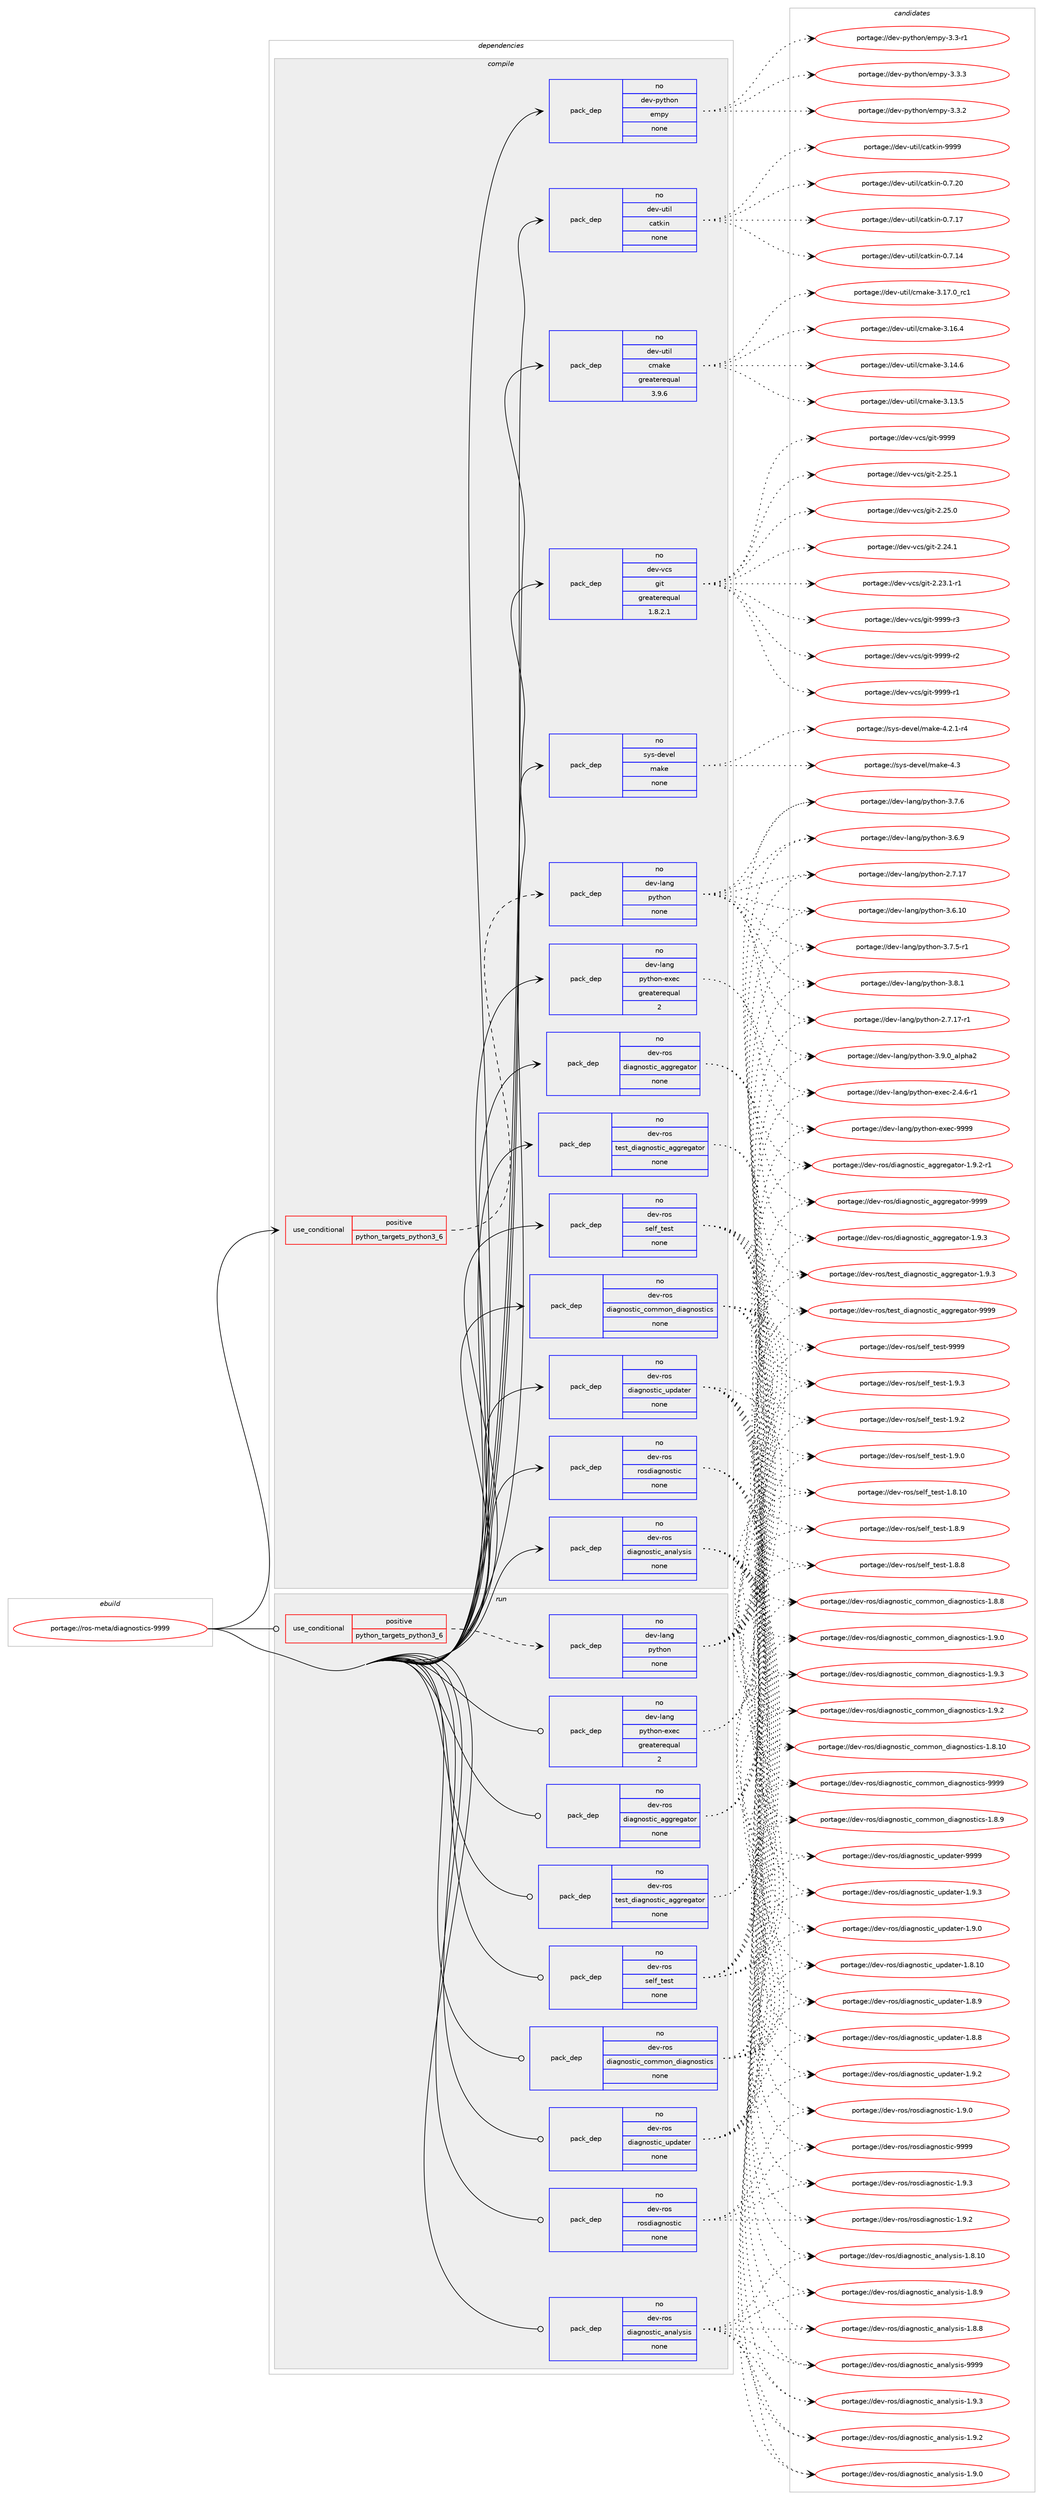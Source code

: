 digraph prolog {

# *************
# Graph options
# *************

newrank=true;
concentrate=true;
compound=true;
graph [rankdir=LR,fontname=Helvetica,fontsize=10,ranksep=1.5];#, ranksep=2.5, nodesep=0.2];
edge  [arrowhead=vee];
node  [fontname=Helvetica,fontsize=10];

# **********
# The ebuild
# **********

subgraph cluster_leftcol {
color=gray;
rank=same;
label=<<i>ebuild</i>>;
id [label="portage://ros-meta/diagnostics-9999", color=red, width=4, href="../ros-meta/diagnostics-9999.svg"];
}

# ****************
# The dependencies
# ****************

subgraph cluster_midcol {
color=gray;
label=<<i>dependencies</i>>;
subgraph cluster_compile {
fillcolor="#eeeeee";
style=filled;
label=<<i>compile</i>>;
subgraph cond21062 {
dependency106836 [label=<<TABLE BORDER="0" CELLBORDER="1" CELLSPACING="0" CELLPADDING="4"><TR><TD ROWSPAN="3" CELLPADDING="10">use_conditional</TD></TR><TR><TD>positive</TD></TR><TR><TD>python_targets_python3_6</TD></TR></TABLE>>, shape=none, color=red];
subgraph pack83988 {
dependency106837 [label=<<TABLE BORDER="0" CELLBORDER="1" CELLSPACING="0" CELLPADDING="4" WIDTH="220"><TR><TD ROWSPAN="6" CELLPADDING="30">pack_dep</TD></TR><TR><TD WIDTH="110">no</TD></TR><TR><TD>dev-lang</TD></TR><TR><TD>python</TD></TR><TR><TD>none</TD></TR><TR><TD></TD></TR></TABLE>>, shape=none, color=blue];
}
dependency106836:e -> dependency106837:w [weight=20,style="dashed",arrowhead="vee"];
}
id:e -> dependency106836:w [weight=20,style="solid",arrowhead="vee"];
subgraph pack83989 {
dependency106838 [label=<<TABLE BORDER="0" CELLBORDER="1" CELLSPACING="0" CELLPADDING="4" WIDTH="220"><TR><TD ROWSPAN="6" CELLPADDING="30">pack_dep</TD></TR><TR><TD WIDTH="110">no</TD></TR><TR><TD>dev-lang</TD></TR><TR><TD>python-exec</TD></TR><TR><TD>greaterequal</TD></TR><TR><TD>2</TD></TR></TABLE>>, shape=none, color=blue];
}
id:e -> dependency106838:w [weight=20,style="solid",arrowhead="vee"];
subgraph pack83990 {
dependency106839 [label=<<TABLE BORDER="0" CELLBORDER="1" CELLSPACING="0" CELLPADDING="4" WIDTH="220"><TR><TD ROWSPAN="6" CELLPADDING="30">pack_dep</TD></TR><TR><TD WIDTH="110">no</TD></TR><TR><TD>dev-python</TD></TR><TR><TD>empy</TD></TR><TR><TD>none</TD></TR><TR><TD></TD></TR></TABLE>>, shape=none, color=blue];
}
id:e -> dependency106839:w [weight=20,style="solid",arrowhead="vee"];
subgraph pack83991 {
dependency106840 [label=<<TABLE BORDER="0" CELLBORDER="1" CELLSPACING="0" CELLPADDING="4" WIDTH="220"><TR><TD ROWSPAN="6" CELLPADDING="30">pack_dep</TD></TR><TR><TD WIDTH="110">no</TD></TR><TR><TD>dev-ros</TD></TR><TR><TD>diagnostic_aggregator</TD></TR><TR><TD>none</TD></TR><TR><TD></TD></TR></TABLE>>, shape=none, color=blue];
}
id:e -> dependency106840:w [weight=20,style="solid",arrowhead="vee"];
subgraph pack83992 {
dependency106841 [label=<<TABLE BORDER="0" CELLBORDER="1" CELLSPACING="0" CELLPADDING="4" WIDTH="220"><TR><TD ROWSPAN="6" CELLPADDING="30">pack_dep</TD></TR><TR><TD WIDTH="110">no</TD></TR><TR><TD>dev-ros</TD></TR><TR><TD>diagnostic_analysis</TD></TR><TR><TD>none</TD></TR><TR><TD></TD></TR></TABLE>>, shape=none, color=blue];
}
id:e -> dependency106841:w [weight=20,style="solid",arrowhead="vee"];
subgraph pack83993 {
dependency106842 [label=<<TABLE BORDER="0" CELLBORDER="1" CELLSPACING="0" CELLPADDING="4" WIDTH="220"><TR><TD ROWSPAN="6" CELLPADDING="30">pack_dep</TD></TR><TR><TD WIDTH="110">no</TD></TR><TR><TD>dev-ros</TD></TR><TR><TD>diagnostic_common_diagnostics</TD></TR><TR><TD>none</TD></TR><TR><TD></TD></TR></TABLE>>, shape=none, color=blue];
}
id:e -> dependency106842:w [weight=20,style="solid",arrowhead="vee"];
subgraph pack83994 {
dependency106843 [label=<<TABLE BORDER="0" CELLBORDER="1" CELLSPACING="0" CELLPADDING="4" WIDTH="220"><TR><TD ROWSPAN="6" CELLPADDING="30">pack_dep</TD></TR><TR><TD WIDTH="110">no</TD></TR><TR><TD>dev-ros</TD></TR><TR><TD>diagnostic_updater</TD></TR><TR><TD>none</TD></TR><TR><TD></TD></TR></TABLE>>, shape=none, color=blue];
}
id:e -> dependency106843:w [weight=20,style="solid",arrowhead="vee"];
subgraph pack83995 {
dependency106844 [label=<<TABLE BORDER="0" CELLBORDER="1" CELLSPACING="0" CELLPADDING="4" WIDTH="220"><TR><TD ROWSPAN="6" CELLPADDING="30">pack_dep</TD></TR><TR><TD WIDTH="110">no</TD></TR><TR><TD>dev-ros</TD></TR><TR><TD>rosdiagnostic</TD></TR><TR><TD>none</TD></TR><TR><TD></TD></TR></TABLE>>, shape=none, color=blue];
}
id:e -> dependency106844:w [weight=20,style="solid",arrowhead="vee"];
subgraph pack83996 {
dependency106845 [label=<<TABLE BORDER="0" CELLBORDER="1" CELLSPACING="0" CELLPADDING="4" WIDTH="220"><TR><TD ROWSPAN="6" CELLPADDING="30">pack_dep</TD></TR><TR><TD WIDTH="110">no</TD></TR><TR><TD>dev-ros</TD></TR><TR><TD>self_test</TD></TR><TR><TD>none</TD></TR><TR><TD></TD></TR></TABLE>>, shape=none, color=blue];
}
id:e -> dependency106845:w [weight=20,style="solid",arrowhead="vee"];
subgraph pack83997 {
dependency106846 [label=<<TABLE BORDER="0" CELLBORDER="1" CELLSPACING="0" CELLPADDING="4" WIDTH="220"><TR><TD ROWSPAN="6" CELLPADDING="30">pack_dep</TD></TR><TR><TD WIDTH="110">no</TD></TR><TR><TD>dev-ros</TD></TR><TR><TD>test_diagnostic_aggregator</TD></TR><TR><TD>none</TD></TR><TR><TD></TD></TR></TABLE>>, shape=none, color=blue];
}
id:e -> dependency106846:w [weight=20,style="solid",arrowhead="vee"];
subgraph pack83998 {
dependency106847 [label=<<TABLE BORDER="0" CELLBORDER="1" CELLSPACING="0" CELLPADDING="4" WIDTH="220"><TR><TD ROWSPAN="6" CELLPADDING="30">pack_dep</TD></TR><TR><TD WIDTH="110">no</TD></TR><TR><TD>dev-util</TD></TR><TR><TD>catkin</TD></TR><TR><TD>none</TD></TR><TR><TD></TD></TR></TABLE>>, shape=none, color=blue];
}
id:e -> dependency106847:w [weight=20,style="solid",arrowhead="vee"];
subgraph pack83999 {
dependency106848 [label=<<TABLE BORDER="0" CELLBORDER="1" CELLSPACING="0" CELLPADDING="4" WIDTH="220"><TR><TD ROWSPAN="6" CELLPADDING="30">pack_dep</TD></TR><TR><TD WIDTH="110">no</TD></TR><TR><TD>dev-util</TD></TR><TR><TD>cmake</TD></TR><TR><TD>greaterequal</TD></TR><TR><TD>3.9.6</TD></TR></TABLE>>, shape=none, color=blue];
}
id:e -> dependency106848:w [weight=20,style="solid",arrowhead="vee"];
subgraph pack84000 {
dependency106849 [label=<<TABLE BORDER="0" CELLBORDER="1" CELLSPACING="0" CELLPADDING="4" WIDTH="220"><TR><TD ROWSPAN="6" CELLPADDING="30">pack_dep</TD></TR><TR><TD WIDTH="110">no</TD></TR><TR><TD>dev-vcs</TD></TR><TR><TD>git</TD></TR><TR><TD>greaterequal</TD></TR><TR><TD>1.8.2.1</TD></TR></TABLE>>, shape=none, color=blue];
}
id:e -> dependency106849:w [weight=20,style="solid",arrowhead="vee"];
subgraph pack84001 {
dependency106850 [label=<<TABLE BORDER="0" CELLBORDER="1" CELLSPACING="0" CELLPADDING="4" WIDTH="220"><TR><TD ROWSPAN="6" CELLPADDING="30">pack_dep</TD></TR><TR><TD WIDTH="110">no</TD></TR><TR><TD>sys-devel</TD></TR><TR><TD>make</TD></TR><TR><TD>none</TD></TR><TR><TD></TD></TR></TABLE>>, shape=none, color=blue];
}
id:e -> dependency106850:w [weight=20,style="solid",arrowhead="vee"];
}
subgraph cluster_compileandrun {
fillcolor="#eeeeee";
style=filled;
label=<<i>compile and run</i>>;
}
subgraph cluster_run {
fillcolor="#eeeeee";
style=filled;
label=<<i>run</i>>;
subgraph cond21063 {
dependency106851 [label=<<TABLE BORDER="0" CELLBORDER="1" CELLSPACING="0" CELLPADDING="4"><TR><TD ROWSPAN="3" CELLPADDING="10">use_conditional</TD></TR><TR><TD>positive</TD></TR><TR><TD>python_targets_python3_6</TD></TR></TABLE>>, shape=none, color=red];
subgraph pack84002 {
dependency106852 [label=<<TABLE BORDER="0" CELLBORDER="1" CELLSPACING="0" CELLPADDING="4" WIDTH="220"><TR><TD ROWSPAN="6" CELLPADDING="30">pack_dep</TD></TR><TR><TD WIDTH="110">no</TD></TR><TR><TD>dev-lang</TD></TR><TR><TD>python</TD></TR><TR><TD>none</TD></TR><TR><TD></TD></TR></TABLE>>, shape=none, color=blue];
}
dependency106851:e -> dependency106852:w [weight=20,style="dashed",arrowhead="vee"];
}
id:e -> dependency106851:w [weight=20,style="solid",arrowhead="odot"];
subgraph pack84003 {
dependency106853 [label=<<TABLE BORDER="0" CELLBORDER="1" CELLSPACING="0" CELLPADDING="4" WIDTH="220"><TR><TD ROWSPAN="6" CELLPADDING="30">pack_dep</TD></TR><TR><TD WIDTH="110">no</TD></TR><TR><TD>dev-lang</TD></TR><TR><TD>python-exec</TD></TR><TR><TD>greaterequal</TD></TR><TR><TD>2</TD></TR></TABLE>>, shape=none, color=blue];
}
id:e -> dependency106853:w [weight=20,style="solid",arrowhead="odot"];
subgraph pack84004 {
dependency106854 [label=<<TABLE BORDER="0" CELLBORDER="1" CELLSPACING="0" CELLPADDING="4" WIDTH="220"><TR><TD ROWSPAN="6" CELLPADDING="30">pack_dep</TD></TR><TR><TD WIDTH="110">no</TD></TR><TR><TD>dev-ros</TD></TR><TR><TD>diagnostic_aggregator</TD></TR><TR><TD>none</TD></TR><TR><TD></TD></TR></TABLE>>, shape=none, color=blue];
}
id:e -> dependency106854:w [weight=20,style="solid",arrowhead="odot"];
subgraph pack84005 {
dependency106855 [label=<<TABLE BORDER="0" CELLBORDER="1" CELLSPACING="0" CELLPADDING="4" WIDTH="220"><TR><TD ROWSPAN="6" CELLPADDING="30">pack_dep</TD></TR><TR><TD WIDTH="110">no</TD></TR><TR><TD>dev-ros</TD></TR><TR><TD>diagnostic_analysis</TD></TR><TR><TD>none</TD></TR><TR><TD></TD></TR></TABLE>>, shape=none, color=blue];
}
id:e -> dependency106855:w [weight=20,style="solid",arrowhead="odot"];
subgraph pack84006 {
dependency106856 [label=<<TABLE BORDER="0" CELLBORDER="1" CELLSPACING="0" CELLPADDING="4" WIDTH="220"><TR><TD ROWSPAN="6" CELLPADDING="30">pack_dep</TD></TR><TR><TD WIDTH="110">no</TD></TR><TR><TD>dev-ros</TD></TR><TR><TD>diagnostic_common_diagnostics</TD></TR><TR><TD>none</TD></TR><TR><TD></TD></TR></TABLE>>, shape=none, color=blue];
}
id:e -> dependency106856:w [weight=20,style="solid",arrowhead="odot"];
subgraph pack84007 {
dependency106857 [label=<<TABLE BORDER="0" CELLBORDER="1" CELLSPACING="0" CELLPADDING="4" WIDTH="220"><TR><TD ROWSPAN="6" CELLPADDING="30">pack_dep</TD></TR><TR><TD WIDTH="110">no</TD></TR><TR><TD>dev-ros</TD></TR><TR><TD>diagnostic_updater</TD></TR><TR><TD>none</TD></TR><TR><TD></TD></TR></TABLE>>, shape=none, color=blue];
}
id:e -> dependency106857:w [weight=20,style="solid",arrowhead="odot"];
subgraph pack84008 {
dependency106858 [label=<<TABLE BORDER="0" CELLBORDER="1" CELLSPACING="0" CELLPADDING="4" WIDTH="220"><TR><TD ROWSPAN="6" CELLPADDING="30">pack_dep</TD></TR><TR><TD WIDTH="110">no</TD></TR><TR><TD>dev-ros</TD></TR><TR><TD>rosdiagnostic</TD></TR><TR><TD>none</TD></TR><TR><TD></TD></TR></TABLE>>, shape=none, color=blue];
}
id:e -> dependency106858:w [weight=20,style="solid",arrowhead="odot"];
subgraph pack84009 {
dependency106859 [label=<<TABLE BORDER="0" CELLBORDER="1" CELLSPACING="0" CELLPADDING="4" WIDTH="220"><TR><TD ROWSPAN="6" CELLPADDING="30">pack_dep</TD></TR><TR><TD WIDTH="110">no</TD></TR><TR><TD>dev-ros</TD></TR><TR><TD>self_test</TD></TR><TR><TD>none</TD></TR><TR><TD></TD></TR></TABLE>>, shape=none, color=blue];
}
id:e -> dependency106859:w [weight=20,style="solid",arrowhead="odot"];
subgraph pack84010 {
dependency106860 [label=<<TABLE BORDER="0" CELLBORDER="1" CELLSPACING="0" CELLPADDING="4" WIDTH="220"><TR><TD ROWSPAN="6" CELLPADDING="30">pack_dep</TD></TR><TR><TD WIDTH="110">no</TD></TR><TR><TD>dev-ros</TD></TR><TR><TD>test_diagnostic_aggregator</TD></TR><TR><TD>none</TD></TR><TR><TD></TD></TR></TABLE>>, shape=none, color=blue];
}
id:e -> dependency106860:w [weight=20,style="solid",arrowhead="odot"];
}
}

# **************
# The candidates
# **************

subgraph cluster_choices {
rank=same;
color=gray;
label=<<i>candidates</i>>;

subgraph choice83988 {
color=black;
nodesep=1;
choice10010111845108971101034711212111610411111045514657464895971081121049750 [label="portage://dev-lang/python-3.9.0_alpha2", color=red, width=4,href="../dev-lang/python-3.9.0_alpha2.svg"];
choice100101118451089711010347112121116104111110455146564649 [label="portage://dev-lang/python-3.8.1", color=red, width=4,href="../dev-lang/python-3.8.1.svg"];
choice100101118451089711010347112121116104111110455146554654 [label="portage://dev-lang/python-3.7.6", color=red, width=4,href="../dev-lang/python-3.7.6.svg"];
choice1001011184510897110103471121211161041111104551465546534511449 [label="portage://dev-lang/python-3.7.5-r1", color=red, width=4,href="../dev-lang/python-3.7.5-r1.svg"];
choice100101118451089711010347112121116104111110455146544657 [label="portage://dev-lang/python-3.6.9", color=red, width=4,href="../dev-lang/python-3.6.9.svg"];
choice10010111845108971101034711212111610411111045514654464948 [label="portage://dev-lang/python-3.6.10", color=red, width=4,href="../dev-lang/python-3.6.10.svg"];
choice100101118451089711010347112121116104111110455046554649554511449 [label="portage://dev-lang/python-2.7.17-r1", color=red, width=4,href="../dev-lang/python-2.7.17-r1.svg"];
choice10010111845108971101034711212111610411111045504655464955 [label="portage://dev-lang/python-2.7.17", color=red, width=4,href="../dev-lang/python-2.7.17.svg"];
dependency106837:e -> choice10010111845108971101034711212111610411111045514657464895971081121049750:w [style=dotted,weight="100"];
dependency106837:e -> choice100101118451089711010347112121116104111110455146564649:w [style=dotted,weight="100"];
dependency106837:e -> choice100101118451089711010347112121116104111110455146554654:w [style=dotted,weight="100"];
dependency106837:e -> choice1001011184510897110103471121211161041111104551465546534511449:w [style=dotted,weight="100"];
dependency106837:e -> choice100101118451089711010347112121116104111110455146544657:w [style=dotted,weight="100"];
dependency106837:e -> choice10010111845108971101034711212111610411111045514654464948:w [style=dotted,weight="100"];
dependency106837:e -> choice100101118451089711010347112121116104111110455046554649554511449:w [style=dotted,weight="100"];
dependency106837:e -> choice10010111845108971101034711212111610411111045504655464955:w [style=dotted,weight="100"];
}
subgraph choice83989 {
color=black;
nodesep=1;
choice10010111845108971101034711212111610411111045101120101994557575757 [label="portage://dev-lang/python-exec-9999", color=red, width=4,href="../dev-lang/python-exec-9999.svg"];
choice10010111845108971101034711212111610411111045101120101994550465246544511449 [label="portage://dev-lang/python-exec-2.4.6-r1", color=red, width=4,href="../dev-lang/python-exec-2.4.6-r1.svg"];
dependency106838:e -> choice10010111845108971101034711212111610411111045101120101994557575757:w [style=dotted,weight="100"];
dependency106838:e -> choice10010111845108971101034711212111610411111045101120101994550465246544511449:w [style=dotted,weight="100"];
}
subgraph choice83990 {
color=black;
nodesep=1;
choice1001011184511212111610411111047101109112121455146514651 [label="portage://dev-python/empy-3.3.3", color=red, width=4,href="../dev-python/empy-3.3.3.svg"];
choice1001011184511212111610411111047101109112121455146514650 [label="portage://dev-python/empy-3.3.2", color=red, width=4,href="../dev-python/empy-3.3.2.svg"];
choice1001011184511212111610411111047101109112121455146514511449 [label="portage://dev-python/empy-3.3-r1", color=red, width=4,href="../dev-python/empy-3.3-r1.svg"];
dependency106839:e -> choice1001011184511212111610411111047101109112121455146514651:w [style=dotted,weight="100"];
dependency106839:e -> choice1001011184511212111610411111047101109112121455146514650:w [style=dotted,weight="100"];
dependency106839:e -> choice1001011184511212111610411111047101109112121455146514511449:w [style=dotted,weight="100"];
}
subgraph choice83991 {
color=black;
nodesep=1;
choice100101118451141111154710010597103110111115116105999597103103114101103971161111144557575757 [label="portage://dev-ros/diagnostic_aggregator-9999", color=red, width=4,href="../dev-ros/diagnostic_aggregator-9999.svg"];
choice10010111845114111115471001059710311011111511610599959710310311410110397116111114454946574651 [label="portage://dev-ros/diagnostic_aggregator-1.9.3", color=red, width=4,href="../dev-ros/diagnostic_aggregator-1.9.3.svg"];
choice100101118451141111154710010597103110111115116105999597103103114101103971161111144549465746504511449 [label="portage://dev-ros/diagnostic_aggregator-1.9.2-r1", color=red, width=4,href="../dev-ros/diagnostic_aggregator-1.9.2-r1.svg"];
dependency106840:e -> choice100101118451141111154710010597103110111115116105999597103103114101103971161111144557575757:w [style=dotted,weight="100"];
dependency106840:e -> choice10010111845114111115471001059710311011111511610599959710310311410110397116111114454946574651:w [style=dotted,weight="100"];
dependency106840:e -> choice100101118451141111154710010597103110111115116105999597103103114101103971161111144549465746504511449:w [style=dotted,weight="100"];
}
subgraph choice83992 {
color=black;
nodesep=1;
choice100101118451141111154710010597103110111115116105999597110971081211151051154557575757 [label="portage://dev-ros/diagnostic_analysis-9999", color=red, width=4,href="../dev-ros/diagnostic_analysis-9999.svg"];
choice10010111845114111115471001059710311011111511610599959711097108121115105115454946574651 [label="portage://dev-ros/diagnostic_analysis-1.9.3", color=red, width=4,href="../dev-ros/diagnostic_analysis-1.9.3.svg"];
choice10010111845114111115471001059710311011111511610599959711097108121115105115454946574650 [label="portage://dev-ros/diagnostic_analysis-1.9.2", color=red, width=4,href="../dev-ros/diagnostic_analysis-1.9.2.svg"];
choice10010111845114111115471001059710311011111511610599959711097108121115105115454946574648 [label="portage://dev-ros/diagnostic_analysis-1.9.0", color=red, width=4,href="../dev-ros/diagnostic_analysis-1.9.0.svg"];
choice10010111845114111115471001059710311011111511610599959711097108121115105115454946564657 [label="portage://dev-ros/diagnostic_analysis-1.8.9", color=red, width=4,href="../dev-ros/diagnostic_analysis-1.8.9.svg"];
choice10010111845114111115471001059710311011111511610599959711097108121115105115454946564656 [label="portage://dev-ros/diagnostic_analysis-1.8.8", color=red, width=4,href="../dev-ros/diagnostic_analysis-1.8.8.svg"];
choice1001011184511411111547100105971031101111151161059995971109710812111510511545494656464948 [label="portage://dev-ros/diagnostic_analysis-1.8.10", color=red, width=4,href="../dev-ros/diagnostic_analysis-1.8.10.svg"];
dependency106841:e -> choice100101118451141111154710010597103110111115116105999597110971081211151051154557575757:w [style=dotted,weight="100"];
dependency106841:e -> choice10010111845114111115471001059710311011111511610599959711097108121115105115454946574651:w [style=dotted,weight="100"];
dependency106841:e -> choice10010111845114111115471001059710311011111511610599959711097108121115105115454946574650:w [style=dotted,weight="100"];
dependency106841:e -> choice10010111845114111115471001059710311011111511610599959711097108121115105115454946574648:w [style=dotted,weight="100"];
dependency106841:e -> choice10010111845114111115471001059710311011111511610599959711097108121115105115454946564657:w [style=dotted,weight="100"];
dependency106841:e -> choice10010111845114111115471001059710311011111511610599959711097108121115105115454946564656:w [style=dotted,weight="100"];
dependency106841:e -> choice1001011184511411111547100105971031101111151161059995971109710812111510511545494656464948:w [style=dotted,weight="100"];
}
subgraph choice83993 {
color=black;
nodesep=1;
choice1001011184511411111547100105971031101111151161059995991111091091111109510010597103110111115116105991154557575757 [label="portage://dev-ros/diagnostic_common_diagnostics-9999", color=red, width=4,href="../dev-ros/diagnostic_common_diagnostics-9999.svg"];
choice100101118451141111154710010597103110111115116105999599111109109111110951001059710311011111511610599115454946574651 [label="portage://dev-ros/diagnostic_common_diagnostics-1.9.3", color=red, width=4,href="../dev-ros/diagnostic_common_diagnostics-1.9.3.svg"];
choice100101118451141111154710010597103110111115116105999599111109109111110951001059710311011111511610599115454946574650 [label="portage://dev-ros/diagnostic_common_diagnostics-1.9.2", color=red, width=4,href="../dev-ros/diagnostic_common_diagnostics-1.9.2.svg"];
choice100101118451141111154710010597103110111115116105999599111109109111110951001059710311011111511610599115454946574648 [label="portage://dev-ros/diagnostic_common_diagnostics-1.9.0", color=red, width=4,href="../dev-ros/diagnostic_common_diagnostics-1.9.0.svg"];
choice100101118451141111154710010597103110111115116105999599111109109111110951001059710311011111511610599115454946564657 [label="portage://dev-ros/diagnostic_common_diagnostics-1.8.9", color=red, width=4,href="../dev-ros/diagnostic_common_diagnostics-1.8.9.svg"];
choice100101118451141111154710010597103110111115116105999599111109109111110951001059710311011111511610599115454946564656 [label="portage://dev-ros/diagnostic_common_diagnostics-1.8.8", color=red, width=4,href="../dev-ros/diagnostic_common_diagnostics-1.8.8.svg"];
choice10010111845114111115471001059710311011111511610599959911110910911111095100105971031101111151161059911545494656464948 [label="portage://dev-ros/diagnostic_common_diagnostics-1.8.10", color=red, width=4,href="../dev-ros/diagnostic_common_diagnostics-1.8.10.svg"];
dependency106842:e -> choice1001011184511411111547100105971031101111151161059995991111091091111109510010597103110111115116105991154557575757:w [style=dotted,weight="100"];
dependency106842:e -> choice100101118451141111154710010597103110111115116105999599111109109111110951001059710311011111511610599115454946574651:w [style=dotted,weight="100"];
dependency106842:e -> choice100101118451141111154710010597103110111115116105999599111109109111110951001059710311011111511610599115454946574650:w [style=dotted,weight="100"];
dependency106842:e -> choice100101118451141111154710010597103110111115116105999599111109109111110951001059710311011111511610599115454946574648:w [style=dotted,weight="100"];
dependency106842:e -> choice100101118451141111154710010597103110111115116105999599111109109111110951001059710311011111511610599115454946564657:w [style=dotted,weight="100"];
dependency106842:e -> choice100101118451141111154710010597103110111115116105999599111109109111110951001059710311011111511610599115454946564656:w [style=dotted,weight="100"];
dependency106842:e -> choice10010111845114111115471001059710311011111511610599959911110910911111095100105971031101111151161059911545494656464948:w [style=dotted,weight="100"];
}
subgraph choice83994 {
color=black;
nodesep=1;
choice1001011184511411111547100105971031101111151161059995117112100971161011144557575757 [label="portage://dev-ros/diagnostic_updater-9999", color=red, width=4,href="../dev-ros/diagnostic_updater-9999.svg"];
choice100101118451141111154710010597103110111115116105999511711210097116101114454946574651 [label="portage://dev-ros/diagnostic_updater-1.9.3", color=red, width=4,href="../dev-ros/diagnostic_updater-1.9.3.svg"];
choice100101118451141111154710010597103110111115116105999511711210097116101114454946574650 [label="portage://dev-ros/diagnostic_updater-1.9.2", color=red, width=4,href="../dev-ros/diagnostic_updater-1.9.2.svg"];
choice100101118451141111154710010597103110111115116105999511711210097116101114454946574648 [label="portage://dev-ros/diagnostic_updater-1.9.0", color=red, width=4,href="../dev-ros/diagnostic_updater-1.9.0.svg"];
choice100101118451141111154710010597103110111115116105999511711210097116101114454946564657 [label="portage://dev-ros/diagnostic_updater-1.8.9", color=red, width=4,href="../dev-ros/diagnostic_updater-1.8.9.svg"];
choice100101118451141111154710010597103110111115116105999511711210097116101114454946564656 [label="portage://dev-ros/diagnostic_updater-1.8.8", color=red, width=4,href="../dev-ros/diagnostic_updater-1.8.8.svg"];
choice10010111845114111115471001059710311011111511610599951171121009711610111445494656464948 [label="portage://dev-ros/diagnostic_updater-1.8.10", color=red, width=4,href="../dev-ros/diagnostic_updater-1.8.10.svg"];
dependency106843:e -> choice1001011184511411111547100105971031101111151161059995117112100971161011144557575757:w [style=dotted,weight="100"];
dependency106843:e -> choice100101118451141111154710010597103110111115116105999511711210097116101114454946574651:w [style=dotted,weight="100"];
dependency106843:e -> choice100101118451141111154710010597103110111115116105999511711210097116101114454946574650:w [style=dotted,weight="100"];
dependency106843:e -> choice100101118451141111154710010597103110111115116105999511711210097116101114454946574648:w [style=dotted,weight="100"];
dependency106843:e -> choice100101118451141111154710010597103110111115116105999511711210097116101114454946564657:w [style=dotted,weight="100"];
dependency106843:e -> choice100101118451141111154710010597103110111115116105999511711210097116101114454946564656:w [style=dotted,weight="100"];
dependency106843:e -> choice10010111845114111115471001059710311011111511610599951171121009711610111445494656464948:w [style=dotted,weight="100"];
}
subgraph choice83995 {
color=black;
nodesep=1;
choice100101118451141111154711411111510010597103110111115116105994557575757 [label="portage://dev-ros/rosdiagnostic-9999", color=red, width=4,href="../dev-ros/rosdiagnostic-9999.svg"];
choice10010111845114111115471141111151001059710311011111511610599454946574651 [label="portage://dev-ros/rosdiagnostic-1.9.3", color=red, width=4,href="../dev-ros/rosdiagnostic-1.9.3.svg"];
choice10010111845114111115471141111151001059710311011111511610599454946574650 [label="portage://dev-ros/rosdiagnostic-1.9.2", color=red, width=4,href="../dev-ros/rosdiagnostic-1.9.2.svg"];
choice10010111845114111115471141111151001059710311011111511610599454946574648 [label="portage://dev-ros/rosdiagnostic-1.9.0", color=red, width=4,href="../dev-ros/rosdiagnostic-1.9.0.svg"];
dependency106844:e -> choice100101118451141111154711411111510010597103110111115116105994557575757:w [style=dotted,weight="100"];
dependency106844:e -> choice10010111845114111115471141111151001059710311011111511610599454946574651:w [style=dotted,weight="100"];
dependency106844:e -> choice10010111845114111115471141111151001059710311011111511610599454946574650:w [style=dotted,weight="100"];
dependency106844:e -> choice10010111845114111115471141111151001059710311011111511610599454946574648:w [style=dotted,weight="100"];
}
subgraph choice83996 {
color=black;
nodesep=1;
choice1001011184511411111547115101108102951161011151164557575757 [label="portage://dev-ros/self_test-9999", color=red, width=4,href="../dev-ros/self_test-9999.svg"];
choice100101118451141111154711510110810295116101115116454946574651 [label="portage://dev-ros/self_test-1.9.3", color=red, width=4,href="../dev-ros/self_test-1.9.3.svg"];
choice100101118451141111154711510110810295116101115116454946574650 [label="portage://dev-ros/self_test-1.9.2", color=red, width=4,href="../dev-ros/self_test-1.9.2.svg"];
choice100101118451141111154711510110810295116101115116454946574648 [label="portage://dev-ros/self_test-1.9.0", color=red, width=4,href="../dev-ros/self_test-1.9.0.svg"];
choice100101118451141111154711510110810295116101115116454946564657 [label="portage://dev-ros/self_test-1.8.9", color=red, width=4,href="../dev-ros/self_test-1.8.9.svg"];
choice100101118451141111154711510110810295116101115116454946564656 [label="portage://dev-ros/self_test-1.8.8", color=red, width=4,href="../dev-ros/self_test-1.8.8.svg"];
choice10010111845114111115471151011081029511610111511645494656464948 [label="portage://dev-ros/self_test-1.8.10", color=red, width=4,href="../dev-ros/self_test-1.8.10.svg"];
dependency106845:e -> choice1001011184511411111547115101108102951161011151164557575757:w [style=dotted,weight="100"];
dependency106845:e -> choice100101118451141111154711510110810295116101115116454946574651:w [style=dotted,weight="100"];
dependency106845:e -> choice100101118451141111154711510110810295116101115116454946574650:w [style=dotted,weight="100"];
dependency106845:e -> choice100101118451141111154711510110810295116101115116454946574648:w [style=dotted,weight="100"];
dependency106845:e -> choice100101118451141111154711510110810295116101115116454946564657:w [style=dotted,weight="100"];
dependency106845:e -> choice100101118451141111154711510110810295116101115116454946564656:w [style=dotted,weight="100"];
dependency106845:e -> choice10010111845114111115471151011081029511610111511645494656464948:w [style=dotted,weight="100"];
}
subgraph choice83997 {
color=black;
nodesep=1;
choice10010111845114111115471161011151169510010597103110111115116105999597103103114101103971161111144557575757 [label="portage://dev-ros/test_diagnostic_aggregator-9999", color=red, width=4,href="../dev-ros/test_diagnostic_aggregator-9999.svg"];
choice1001011184511411111547116101115116951001059710311011111511610599959710310311410110397116111114454946574651 [label="portage://dev-ros/test_diagnostic_aggregator-1.9.3", color=red, width=4,href="../dev-ros/test_diagnostic_aggregator-1.9.3.svg"];
dependency106846:e -> choice10010111845114111115471161011151169510010597103110111115116105999597103103114101103971161111144557575757:w [style=dotted,weight="100"];
dependency106846:e -> choice1001011184511411111547116101115116951001059710311011111511610599959710310311410110397116111114454946574651:w [style=dotted,weight="100"];
}
subgraph choice83998 {
color=black;
nodesep=1;
choice100101118451171161051084799971161071051104557575757 [label="portage://dev-util/catkin-9999", color=red, width=4,href="../dev-util/catkin-9999.svg"];
choice1001011184511711610510847999711610710511045484655465048 [label="portage://dev-util/catkin-0.7.20", color=red, width=4,href="../dev-util/catkin-0.7.20.svg"];
choice1001011184511711610510847999711610710511045484655464955 [label="portage://dev-util/catkin-0.7.17", color=red, width=4,href="../dev-util/catkin-0.7.17.svg"];
choice1001011184511711610510847999711610710511045484655464952 [label="portage://dev-util/catkin-0.7.14", color=red, width=4,href="../dev-util/catkin-0.7.14.svg"];
dependency106847:e -> choice100101118451171161051084799971161071051104557575757:w [style=dotted,weight="100"];
dependency106847:e -> choice1001011184511711610510847999711610710511045484655465048:w [style=dotted,weight="100"];
dependency106847:e -> choice1001011184511711610510847999711610710511045484655464955:w [style=dotted,weight="100"];
dependency106847:e -> choice1001011184511711610510847999711610710511045484655464952:w [style=dotted,weight="100"];
}
subgraph choice83999 {
color=black;
nodesep=1;
choice1001011184511711610510847991099710710145514649554648951149949 [label="portage://dev-util/cmake-3.17.0_rc1", color=red, width=4,href="../dev-util/cmake-3.17.0_rc1.svg"];
choice1001011184511711610510847991099710710145514649544652 [label="portage://dev-util/cmake-3.16.4", color=red, width=4,href="../dev-util/cmake-3.16.4.svg"];
choice1001011184511711610510847991099710710145514649524654 [label="portage://dev-util/cmake-3.14.6", color=red, width=4,href="../dev-util/cmake-3.14.6.svg"];
choice1001011184511711610510847991099710710145514649514653 [label="portage://dev-util/cmake-3.13.5", color=red, width=4,href="../dev-util/cmake-3.13.5.svg"];
dependency106848:e -> choice1001011184511711610510847991099710710145514649554648951149949:w [style=dotted,weight="100"];
dependency106848:e -> choice1001011184511711610510847991099710710145514649544652:w [style=dotted,weight="100"];
dependency106848:e -> choice1001011184511711610510847991099710710145514649524654:w [style=dotted,weight="100"];
dependency106848:e -> choice1001011184511711610510847991099710710145514649514653:w [style=dotted,weight="100"];
}
subgraph choice84000 {
color=black;
nodesep=1;
choice10010111845118991154710310511645575757574511451 [label="portage://dev-vcs/git-9999-r3", color=red, width=4,href="../dev-vcs/git-9999-r3.svg"];
choice10010111845118991154710310511645575757574511450 [label="portage://dev-vcs/git-9999-r2", color=red, width=4,href="../dev-vcs/git-9999-r2.svg"];
choice10010111845118991154710310511645575757574511449 [label="portage://dev-vcs/git-9999-r1", color=red, width=4,href="../dev-vcs/git-9999-r1.svg"];
choice1001011184511899115471031051164557575757 [label="portage://dev-vcs/git-9999", color=red, width=4,href="../dev-vcs/git-9999.svg"];
choice10010111845118991154710310511645504650534649 [label="portage://dev-vcs/git-2.25.1", color=red, width=4,href="../dev-vcs/git-2.25.1.svg"];
choice10010111845118991154710310511645504650534648 [label="portage://dev-vcs/git-2.25.0", color=red, width=4,href="../dev-vcs/git-2.25.0.svg"];
choice10010111845118991154710310511645504650524649 [label="portage://dev-vcs/git-2.24.1", color=red, width=4,href="../dev-vcs/git-2.24.1.svg"];
choice100101118451189911547103105116455046505146494511449 [label="portage://dev-vcs/git-2.23.1-r1", color=red, width=4,href="../dev-vcs/git-2.23.1-r1.svg"];
dependency106849:e -> choice10010111845118991154710310511645575757574511451:w [style=dotted,weight="100"];
dependency106849:e -> choice10010111845118991154710310511645575757574511450:w [style=dotted,weight="100"];
dependency106849:e -> choice10010111845118991154710310511645575757574511449:w [style=dotted,weight="100"];
dependency106849:e -> choice1001011184511899115471031051164557575757:w [style=dotted,weight="100"];
dependency106849:e -> choice10010111845118991154710310511645504650534649:w [style=dotted,weight="100"];
dependency106849:e -> choice10010111845118991154710310511645504650534648:w [style=dotted,weight="100"];
dependency106849:e -> choice10010111845118991154710310511645504650524649:w [style=dotted,weight="100"];
dependency106849:e -> choice100101118451189911547103105116455046505146494511449:w [style=dotted,weight="100"];
}
subgraph choice84001 {
color=black;
nodesep=1;
choice11512111545100101118101108471099710710145524651 [label="portage://sys-devel/make-4.3", color=red, width=4,href="../sys-devel/make-4.3.svg"];
choice1151211154510010111810110847109971071014552465046494511452 [label="portage://sys-devel/make-4.2.1-r4", color=red, width=4,href="../sys-devel/make-4.2.1-r4.svg"];
dependency106850:e -> choice11512111545100101118101108471099710710145524651:w [style=dotted,weight="100"];
dependency106850:e -> choice1151211154510010111810110847109971071014552465046494511452:w [style=dotted,weight="100"];
}
subgraph choice84002 {
color=black;
nodesep=1;
choice10010111845108971101034711212111610411111045514657464895971081121049750 [label="portage://dev-lang/python-3.9.0_alpha2", color=red, width=4,href="../dev-lang/python-3.9.0_alpha2.svg"];
choice100101118451089711010347112121116104111110455146564649 [label="portage://dev-lang/python-3.8.1", color=red, width=4,href="../dev-lang/python-3.8.1.svg"];
choice100101118451089711010347112121116104111110455146554654 [label="portage://dev-lang/python-3.7.6", color=red, width=4,href="../dev-lang/python-3.7.6.svg"];
choice1001011184510897110103471121211161041111104551465546534511449 [label="portage://dev-lang/python-3.7.5-r1", color=red, width=4,href="../dev-lang/python-3.7.5-r1.svg"];
choice100101118451089711010347112121116104111110455146544657 [label="portage://dev-lang/python-3.6.9", color=red, width=4,href="../dev-lang/python-3.6.9.svg"];
choice10010111845108971101034711212111610411111045514654464948 [label="portage://dev-lang/python-3.6.10", color=red, width=4,href="../dev-lang/python-3.6.10.svg"];
choice100101118451089711010347112121116104111110455046554649554511449 [label="portage://dev-lang/python-2.7.17-r1", color=red, width=4,href="../dev-lang/python-2.7.17-r1.svg"];
choice10010111845108971101034711212111610411111045504655464955 [label="portage://dev-lang/python-2.7.17", color=red, width=4,href="../dev-lang/python-2.7.17.svg"];
dependency106852:e -> choice10010111845108971101034711212111610411111045514657464895971081121049750:w [style=dotted,weight="100"];
dependency106852:e -> choice100101118451089711010347112121116104111110455146564649:w [style=dotted,weight="100"];
dependency106852:e -> choice100101118451089711010347112121116104111110455146554654:w [style=dotted,weight="100"];
dependency106852:e -> choice1001011184510897110103471121211161041111104551465546534511449:w [style=dotted,weight="100"];
dependency106852:e -> choice100101118451089711010347112121116104111110455146544657:w [style=dotted,weight="100"];
dependency106852:e -> choice10010111845108971101034711212111610411111045514654464948:w [style=dotted,weight="100"];
dependency106852:e -> choice100101118451089711010347112121116104111110455046554649554511449:w [style=dotted,weight="100"];
dependency106852:e -> choice10010111845108971101034711212111610411111045504655464955:w [style=dotted,weight="100"];
}
subgraph choice84003 {
color=black;
nodesep=1;
choice10010111845108971101034711212111610411111045101120101994557575757 [label="portage://dev-lang/python-exec-9999", color=red, width=4,href="../dev-lang/python-exec-9999.svg"];
choice10010111845108971101034711212111610411111045101120101994550465246544511449 [label="portage://dev-lang/python-exec-2.4.6-r1", color=red, width=4,href="../dev-lang/python-exec-2.4.6-r1.svg"];
dependency106853:e -> choice10010111845108971101034711212111610411111045101120101994557575757:w [style=dotted,weight="100"];
dependency106853:e -> choice10010111845108971101034711212111610411111045101120101994550465246544511449:w [style=dotted,weight="100"];
}
subgraph choice84004 {
color=black;
nodesep=1;
choice100101118451141111154710010597103110111115116105999597103103114101103971161111144557575757 [label="portage://dev-ros/diagnostic_aggregator-9999", color=red, width=4,href="../dev-ros/diagnostic_aggregator-9999.svg"];
choice10010111845114111115471001059710311011111511610599959710310311410110397116111114454946574651 [label="portage://dev-ros/diagnostic_aggregator-1.9.3", color=red, width=4,href="../dev-ros/diagnostic_aggregator-1.9.3.svg"];
choice100101118451141111154710010597103110111115116105999597103103114101103971161111144549465746504511449 [label="portage://dev-ros/diagnostic_aggregator-1.9.2-r1", color=red, width=4,href="../dev-ros/diagnostic_aggregator-1.9.2-r1.svg"];
dependency106854:e -> choice100101118451141111154710010597103110111115116105999597103103114101103971161111144557575757:w [style=dotted,weight="100"];
dependency106854:e -> choice10010111845114111115471001059710311011111511610599959710310311410110397116111114454946574651:w [style=dotted,weight="100"];
dependency106854:e -> choice100101118451141111154710010597103110111115116105999597103103114101103971161111144549465746504511449:w [style=dotted,weight="100"];
}
subgraph choice84005 {
color=black;
nodesep=1;
choice100101118451141111154710010597103110111115116105999597110971081211151051154557575757 [label="portage://dev-ros/diagnostic_analysis-9999", color=red, width=4,href="../dev-ros/diagnostic_analysis-9999.svg"];
choice10010111845114111115471001059710311011111511610599959711097108121115105115454946574651 [label="portage://dev-ros/diagnostic_analysis-1.9.3", color=red, width=4,href="../dev-ros/diagnostic_analysis-1.9.3.svg"];
choice10010111845114111115471001059710311011111511610599959711097108121115105115454946574650 [label="portage://dev-ros/diagnostic_analysis-1.9.2", color=red, width=4,href="../dev-ros/diagnostic_analysis-1.9.2.svg"];
choice10010111845114111115471001059710311011111511610599959711097108121115105115454946574648 [label="portage://dev-ros/diagnostic_analysis-1.9.0", color=red, width=4,href="../dev-ros/diagnostic_analysis-1.9.0.svg"];
choice10010111845114111115471001059710311011111511610599959711097108121115105115454946564657 [label="portage://dev-ros/diagnostic_analysis-1.8.9", color=red, width=4,href="../dev-ros/diagnostic_analysis-1.8.9.svg"];
choice10010111845114111115471001059710311011111511610599959711097108121115105115454946564656 [label="portage://dev-ros/diagnostic_analysis-1.8.8", color=red, width=4,href="../dev-ros/diagnostic_analysis-1.8.8.svg"];
choice1001011184511411111547100105971031101111151161059995971109710812111510511545494656464948 [label="portage://dev-ros/diagnostic_analysis-1.8.10", color=red, width=4,href="../dev-ros/diagnostic_analysis-1.8.10.svg"];
dependency106855:e -> choice100101118451141111154710010597103110111115116105999597110971081211151051154557575757:w [style=dotted,weight="100"];
dependency106855:e -> choice10010111845114111115471001059710311011111511610599959711097108121115105115454946574651:w [style=dotted,weight="100"];
dependency106855:e -> choice10010111845114111115471001059710311011111511610599959711097108121115105115454946574650:w [style=dotted,weight="100"];
dependency106855:e -> choice10010111845114111115471001059710311011111511610599959711097108121115105115454946574648:w [style=dotted,weight="100"];
dependency106855:e -> choice10010111845114111115471001059710311011111511610599959711097108121115105115454946564657:w [style=dotted,weight="100"];
dependency106855:e -> choice10010111845114111115471001059710311011111511610599959711097108121115105115454946564656:w [style=dotted,weight="100"];
dependency106855:e -> choice1001011184511411111547100105971031101111151161059995971109710812111510511545494656464948:w [style=dotted,weight="100"];
}
subgraph choice84006 {
color=black;
nodesep=1;
choice1001011184511411111547100105971031101111151161059995991111091091111109510010597103110111115116105991154557575757 [label="portage://dev-ros/diagnostic_common_diagnostics-9999", color=red, width=4,href="../dev-ros/diagnostic_common_diagnostics-9999.svg"];
choice100101118451141111154710010597103110111115116105999599111109109111110951001059710311011111511610599115454946574651 [label="portage://dev-ros/diagnostic_common_diagnostics-1.9.3", color=red, width=4,href="../dev-ros/diagnostic_common_diagnostics-1.9.3.svg"];
choice100101118451141111154710010597103110111115116105999599111109109111110951001059710311011111511610599115454946574650 [label="portage://dev-ros/diagnostic_common_diagnostics-1.9.2", color=red, width=4,href="../dev-ros/diagnostic_common_diagnostics-1.9.2.svg"];
choice100101118451141111154710010597103110111115116105999599111109109111110951001059710311011111511610599115454946574648 [label="portage://dev-ros/diagnostic_common_diagnostics-1.9.0", color=red, width=4,href="../dev-ros/diagnostic_common_diagnostics-1.9.0.svg"];
choice100101118451141111154710010597103110111115116105999599111109109111110951001059710311011111511610599115454946564657 [label="portage://dev-ros/diagnostic_common_diagnostics-1.8.9", color=red, width=4,href="../dev-ros/diagnostic_common_diagnostics-1.8.9.svg"];
choice100101118451141111154710010597103110111115116105999599111109109111110951001059710311011111511610599115454946564656 [label="portage://dev-ros/diagnostic_common_diagnostics-1.8.8", color=red, width=4,href="../dev-ros/diagnostic_common_diagnostics-1.8.8.svg"];
choice10010111845114111115471001059710311011111511610599959911110910911111095100105971031101111151161059911545494656464948 [label="portage://dev-ros/diagnostic_common_diagnostics-1.8.10", color=red, width=4,href="../dev-ros/diagnostic_common_diagnostics-1.8.10.svg"];
dependency106856:e -> choice1001011184511411111547100105971031101111151161059995991111091091111109510010597103110111115116105991154557575757:w [style=dotted,weight="100"];
dependency106856:e -> choice100101118451141111154710010597103110111115116105999599111109109111110951001059710311011111511610599115454946574651:w [style=dotted,weight="100"];
dependency106856:e -> choice100101118451141111154710010597103110111115116105999599111109109111110951001059710311011111511610599115454946574650:w [style=dotted,weight="100"];
dependency106856:e -> choice100101118451141111154710010597103110111115116105999599111109109111110951001059710311011111511610599115454946574648:w [style=dotted,weight="100"];
dependency106856:e -> choice100101118451141111154710010597103110111115116105999599111109109111110951001059710311011111511610599115454946564657:w [style=dotted,weight="100"];
dependency106856:e -> choice100101118451141111154710010597103110111115116105999599111109109111110951001059710311011111511610599115454946564656:w [style=dotted,weight="100"];
dependency106856:e -> choice10010111845114111115471001059710311011111511610599959911110910911111095100105971031101111151161059911545494656464948:w [style=dotted,weight="100"];
}
subgraph choice84007 {
color=black;
nodesep=1;
choice1001011184511411111547100105971031101111151161059995117112100971161011144557575757 [label="portage://dev-ros/diagnostic_updater-9999", color=red, width=4,href="../dev-ros/diagnostic_updater-9999.svg"];
choice100101118451141111154710010597103110111115116105999511711210097116101114454946574651 [label="portage://dev-ros/diagnostic_updater-1.9.3", color=red, width=4,href="../dev-ros/diagnostic_updater-1.9.3.svg"];
choice100101118451141111154710010597103110111115116105999511711210097116101114454946574650 [label="portage://dev-ros/diagnostic_updater-1.9.2", color=red, width=4,href="../dev-ros/diagnostic_updater-1.9.2.svg"];
choice100101118451141111154710010597103110111115116105999511711210097116101114454946574648 [label="portage://dev-ros/diagnostic_updater-1.9.0", color=red, width=4,href="../dev-ros/diagnostic_updater-1.9.0.svg"];
choice100101118451141111154710010597103110111115116105999511711210097116101114454946564657 [label="portage://dev-ros/diagnostic_updater-1.8.9", color=red, width=4,href="../dev-ros/diagnostic_updater-1.8.9.svg"];
choice100101118451141111154710010597103110111115116105999511711210097116101114454946564656 [label="portage://dev-ros/diagnostic_updater-1.8.8", color=red, width=4,href="../dev-ros/diagnostic_updater-1.8.8.svg"];
choice10010111845114111115471001059710311011111511610599951171121009711610111445494656464948 [label="portage://dev-ros/diagnostic_updater-1.8.10", color=red, width=4,href="../dev-ros/diagnostic_updater-1.8.10.svg"];
dependency106857:e -> choice1001011184511411111547100105971031101111151161059995117112100971161011144557575757:w [style=dotted,weight="100"];
dependency106857:e -> choice100101118451141111154710010597103110111115116105999511711210097116101114454946574651:w [style=dotted,weight="100"];
dependency106857:e -> choice100101118451141111154710010597103110111115116105999511711210097116101114454946574650:w [style=dotted,weight="100"];
dependency106857:e -> choice100101118451141111154710010597103110111115116105999511711210097116101114454946574648:w [style=dotted,weight="100"];
dependency106857:e -> choice100101118451141111154710010597103110111115116105999511711210097116101114454946564657:w [style=dotted,weight="100"];
dependency106857:e -> choice100101118451141111154710010597103110111115116105999511711210097116101114454946564656:w [style=dotted,weight="100"];
dependency106857:e -> choice10010111845114111115471001059710311011111511610599951171121009711610111445494656464948:w [style=dotted,weight="100"];
}
subgraph choice84008 {
color=black;
nodesep=1;
choice100101118451141111154711411111510010597103110111115116105994557575757 [label="portage://dev-ros/rosdiagnostic-9999", color=red, width=4,href="../dev-ros/rosdiagnostic-9999.svg"];
choice10010111845114111115471141111151001059710311011111511610599454946574651 [label="portage://dev-ros/rosdiagnostic-1.9.3", color=red, width=4,href="../dev-ros/rosdiagnostic-1.9.3.svg"];
choice10010111845114111115471141111151001059710311011111511610599454946574650 [label="portage://dev-ros/rosdiagnostic-1.9.2", color=red, width=4,href="../dev-ros/rosdiagnostic-1.9.2.svg"];
choice10010111845114111115471141111151001059710311011111511610599454946574648 [label="portage://dev-ros/rosdiagnostic-1.9.0", color=red, width=4,href="../dev-ros/rosdiagnostic-1.9.0.svg"];
dependency106858:e -> choice100101118451141111154711411111510010597103110111115116105994557575757:w [style=dotted,weight="100"];
dependency106858:e -> choice10010111845114111115471141111151001059710311011111511610599454946574651:w [style=dotted,weight="100"];
dependency106858:e -> choice10010111845114111115471141111151001059710311011111511610599454946574650:w [style=dotted,weight="100"];
dependency106858:e -> choice10010111845114111115471141111151001059710311011111511610599454946574648:w [style=dotted,weight="100"];
}
subgraph choice84009 {
color=black;
nodesep=1;
choice1001011184511411111547115101108102951161011151164557575757 [label="portage://dev-ros/self_test-9999", color=red, width=4,href="../dev-ros/self_test-9999.svg"];
choice100101118451141111154711510110810295116101115116454946574651 [label="portage://dev-ros/self_test-1.9.3", color=red, width=4,href="../dev-ros/self_test-1.9.3.svg"];
choice100101118451141111154711510110810295116101115116454946574650 [label="portage://dev-ros/self_test-1.9.2", color=red, width=4,href="../dev-ros/self_test-1.9.2.svg"];
choice100101118451141111154711510110810295116101115116454946574648 [label="portage://dev-ros/self_test-1.9.0", color=red, width=4,href="../dev-ros/self_test-1.9.0.svg"];
choice100101118451141111154711510110810295116101115116454946564657 [label="portage://dev-ros/self_test-1.8.9", color=red, width=4,href="../dev-ros/self_test-1.8.9.svg"];
choice100101118451141111154711510110810295116101115116454946564656 [label="portage://dev-ros/self_test-1.8.8", color=red, width=4,href="../dev-ros/self_test-1.8.8.svg"];
choice10010111845114111115471151011081029511610111511645494656464948 [label="portage://dev-ros/self_test-1.8.10", color=red, width=4,href="../dev-ros/self_test-1.8.10.svg"];
dependency106859:e -> choice1001011184511411111547115101108102951161011151164557575757:w [style=dotted,weight="100"];
dependency106859:e -> choice100101118451141111154711510110810295116101115116454946574651:w [style=dotted,weight="100"];
dependency106859:e -> choice100101118451141111154711510110810295116101115116454946574650:w [style=dotted,weight="100"];
dependency106859:e -> choice100101118451141111154711510110810295116101115116454946574648:w [style=dotted,weight="100"];
dependency106859:e -> choice100101118451141111154711510110810295116101115116454946564657:w [style=dotted,weight="100"];
dependency106859:e -> choice100101118451141111154711510110810295116101115116454946564656:w [style=dotted,weight="100"];
dependency106859:e -> choice10010111845114111115471151011081029511610111511645494656464948:w [style=dotted,weight="100"];
}
subgraph choice84010 {
color=black;
nodesep=1;
choice10010111845114111115471161011151169510010597103110111115116105999597103103114101103971161111144557575757 [label="portage://dev-ros/test_diagnostic_aggregator-9999", color=red, width=4,href="../dev-ros/test_diagnostic_aggregator-9999.svg"];
choice1001011184511411111547116101115116951001059710311011111511610599959710310311410110397116111114454946574651 [label="portage://dev-ros/test_diagnostic_aggregator-1.9.3", color=red, width=4,href="../dev-ros/test_diagnostic_aggregator-1.9.3.svg"];
dependency106860:e -> choice10010111845114111115471161011151169510010597103110111115116105999597103103114101103971161111144557575757:w [style=dotted,weight="100"];
dependency106860:e -> choice1001011184511411111547116101115116951001059710311011111511610599959710310311410110397116111114454946574651:w [style=dotted,weight="100"];
}
}

}
